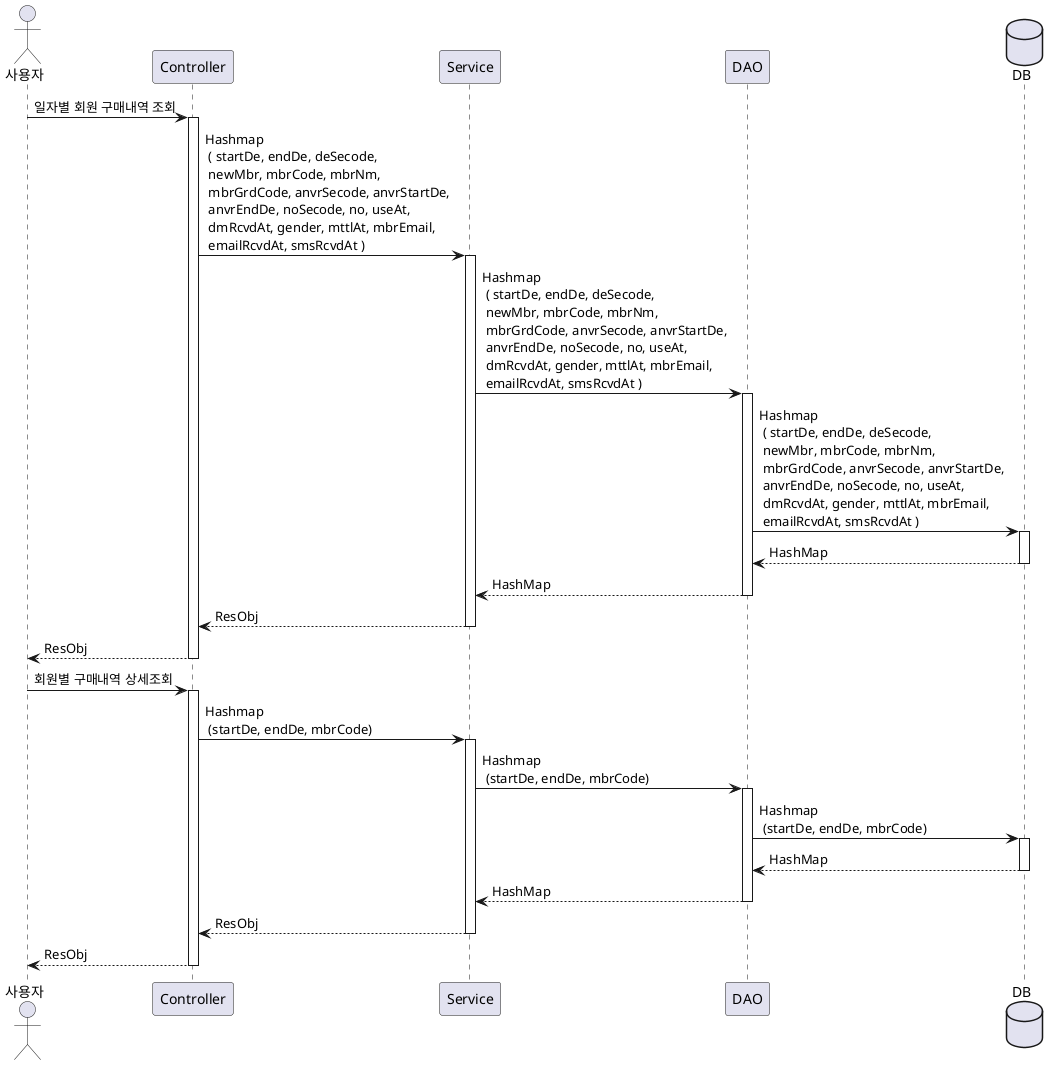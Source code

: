 @startuml Sample Sequence

actor "사용자" as user
participant "Controller" as controller
participant "Service" as service
participant "DAO" as dao
database "DB" as db


user -> controller : 일자별 회원 구매내역 조회
activate controller
controller -> service : Hashmap \n ( startDe, endDe, deSecode, \n newMbr, mbrCode, mbrNm, \n mbrGrdCode, anvrSecode, anvrStartDe, \n anvrEndDe, noSecode, no, useAt, \n dmRcvdAt, gender, mttlAt, mbrEmail, \n emailRcvdAt, smsRcvdAt )
activate service
service -> dao: Hashmap \n ( startDe, endDe, deSecode, \n newMbr, mbrCode, mbrNm, \n mbrGrdCode, anvrSecode, anvrStartDe, \n anvrEndDe, noSecode, no, useAt, \n dmRcvdAt, gender, mttlAt, mbrEmail, \n emailRcvdAt, smsRcvdAt )
activate dao
dao -> db: Hashmap \n ( startDe, endDe, deSecode, \n newMbr, mbrCode, mbrNm, \n mbrGrdCode, anvrSecode, anvrStartDe, \n anvrEndDe, noSecode, no, useAt, \n dmRcvdAt, gender, mttlAt, mbrEmail, \n emailRcvdAt, smsRcvdAt )
activate db
dao <-- db: HashMap
deactivate db
service <-- dao: HashMap
deactivate dao
controller <-- service: ResObj
deactivate service
user <-- controller: ResObj
deactivate controller

user -> controller : 회원별 구매내역 상세조회
activate controller
controller -> service : Hashmap \n (startDe, endDe, mbrCode)
activate service
service -> dao: Hashmap \n (startDe, endDe, mbrCode)
activate dao
dao -> db: Hashmap \n (startDe, endDe, mbrCode)
activate db
dao <-- db: HashMap
deactivate db
service <-- dao: HashMap
deactivate dao
controller <-- service: ResObj
deactivate service
user <-- controller: ResObj
deactivate controller

@enduml